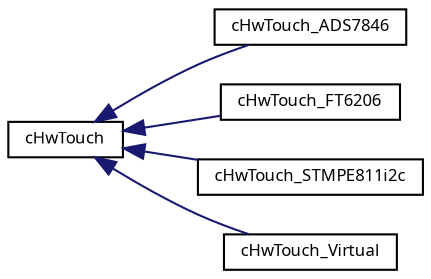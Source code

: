 digraph "Graphical Class Hierarchy"
{
  edge [fontname="Sans",fontsize="8",labelfontname="Sans",labelfontsize="8"];
  node [fontname="Sans",fontsize="8",shape=record];
  rankdir="LR";
  Node1 [label="cHwTouch",height=0.2,width=0.4,color="black", fillcolor="white", style="filled",URL="$classc_hw_touch.html",tooltip="Abstract class supporting touch sensor of graphic displays. "];
  Node1 -> Node2 [dir="back",color="midnightblue",fontsize="8",style="solid",fontname="Sans"];
  Node2 [label="cHwTouch_ADS7846",height=0.2,width=0.4,color="black", fillcolor="white", style="filled",URL="$classc_hw_touch___a_d_s7846.html",tooltip="Touch screen controller ADS7846. "];
  Node1 -> Node3 [dir="back",color="midnightblue",fontsize="8",style="solid",fontname="Sans"];
  Node3 [label="cHwTouch_FT6206",height=0.2,width=0.4,color="black", fillcolor="white", style="filled",URL="$classc_hw_touch___f_t6206.html",tooltip="Touch screen controller FT6206 with I2C interface. "];
  Node1 -> Node4 [dir="back",color="midnightblue",fontsize="8",style="solid",fontname="Sans"];
  Node4 [label="cHwTouch_STMPE811i2c",height=0.2,width=0.4,color="black", fillcolor="white", style="filled",URL="$classc_hw_touch___s_t_m_p_e811i2c.html",tooltip="Touch screen controller STMPE811, using I2C interface. "];
  Node1 -> Node5 [dir="back",color="midnightblue",fontsize="8",style="solid",fontname="Sans"];
  Node5 [label="cHwTouch_Virtual",height=0.2,width=0.4,color="black", fillcolor="white", style="filled",URL="$classc_hw_touch___virtual.html",tooltip="Abstract class supporting touch sensor of graphic displays. "];
}
